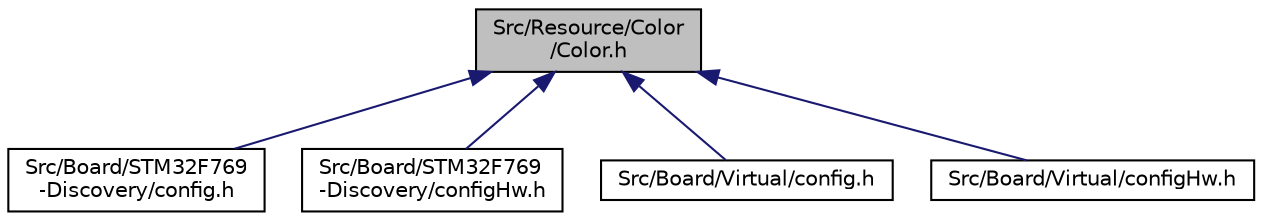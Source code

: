 digraph "Src/Resource/Color/Color.h"
{
 // LATEX_PDF_SIZE
  edge [fontname="Helvetica",fontsize="10",labelfontname="Helvetica",labelfontsize="10"];
  node [fontname="Helvetica",fontsize="10",shape=record];
  Node1 [label="Src/Resource/Color\l/Color.h",height=0.2,width=0.4,color="black", fillcolor="grey75", style="filled", fontcolor="black",tooltip=" "];
  Node1 -> Node2 [dir="back",color="midnightblue",fontsize="10",style="solid",fontname="Helvetica"];
  Node2 [label="Src/Board/STM32F769\l-Discovery/config.h",height=0.2,width=0.4,color="black", fillcolor="white", style="filled",URL="$STM32F769-Discovery_2config_8h.html",tooltip="Board specific configuration."];
  Node1 -> Node3 [dir="back",color="midnightblue",fontsize="10",style="solid",fontname="Helvetica"];
  Node3 [label="Src/Board/STM32F769\l-Discovery/configHw.h",height=0.2,width=0.4,color="black", fillcolor="white", style="filled",URL="$STM32F769-Discovery_2configHw_8h.html",tooltip="Board specific configuration."];
  Node1 -> Node4 [dir="back",color="midnightblue",fontsize="10",style="solid",fontname="Helvetica"];
  Node4 [label="Src/Board/Virtual/config.h",height=0.2,width=0.4,color="black", fillcolor="white", style="filled",URL="$Virtual_2config_8h.html",tooltip="Board specific configuration."];
  Node1 -> Node5 [dir="back",color="midnightblue",fontsize="10",style="solid",fontname="Helvetica"];
  Node5 [label="Src/Board/Virtual/configHw.h",height=0.2,width=0.4,color="black", fillcolor="white", style="filled",URL="$Virtual_2configHw_8h.html",tooltip="Board specific configuration."];
}

